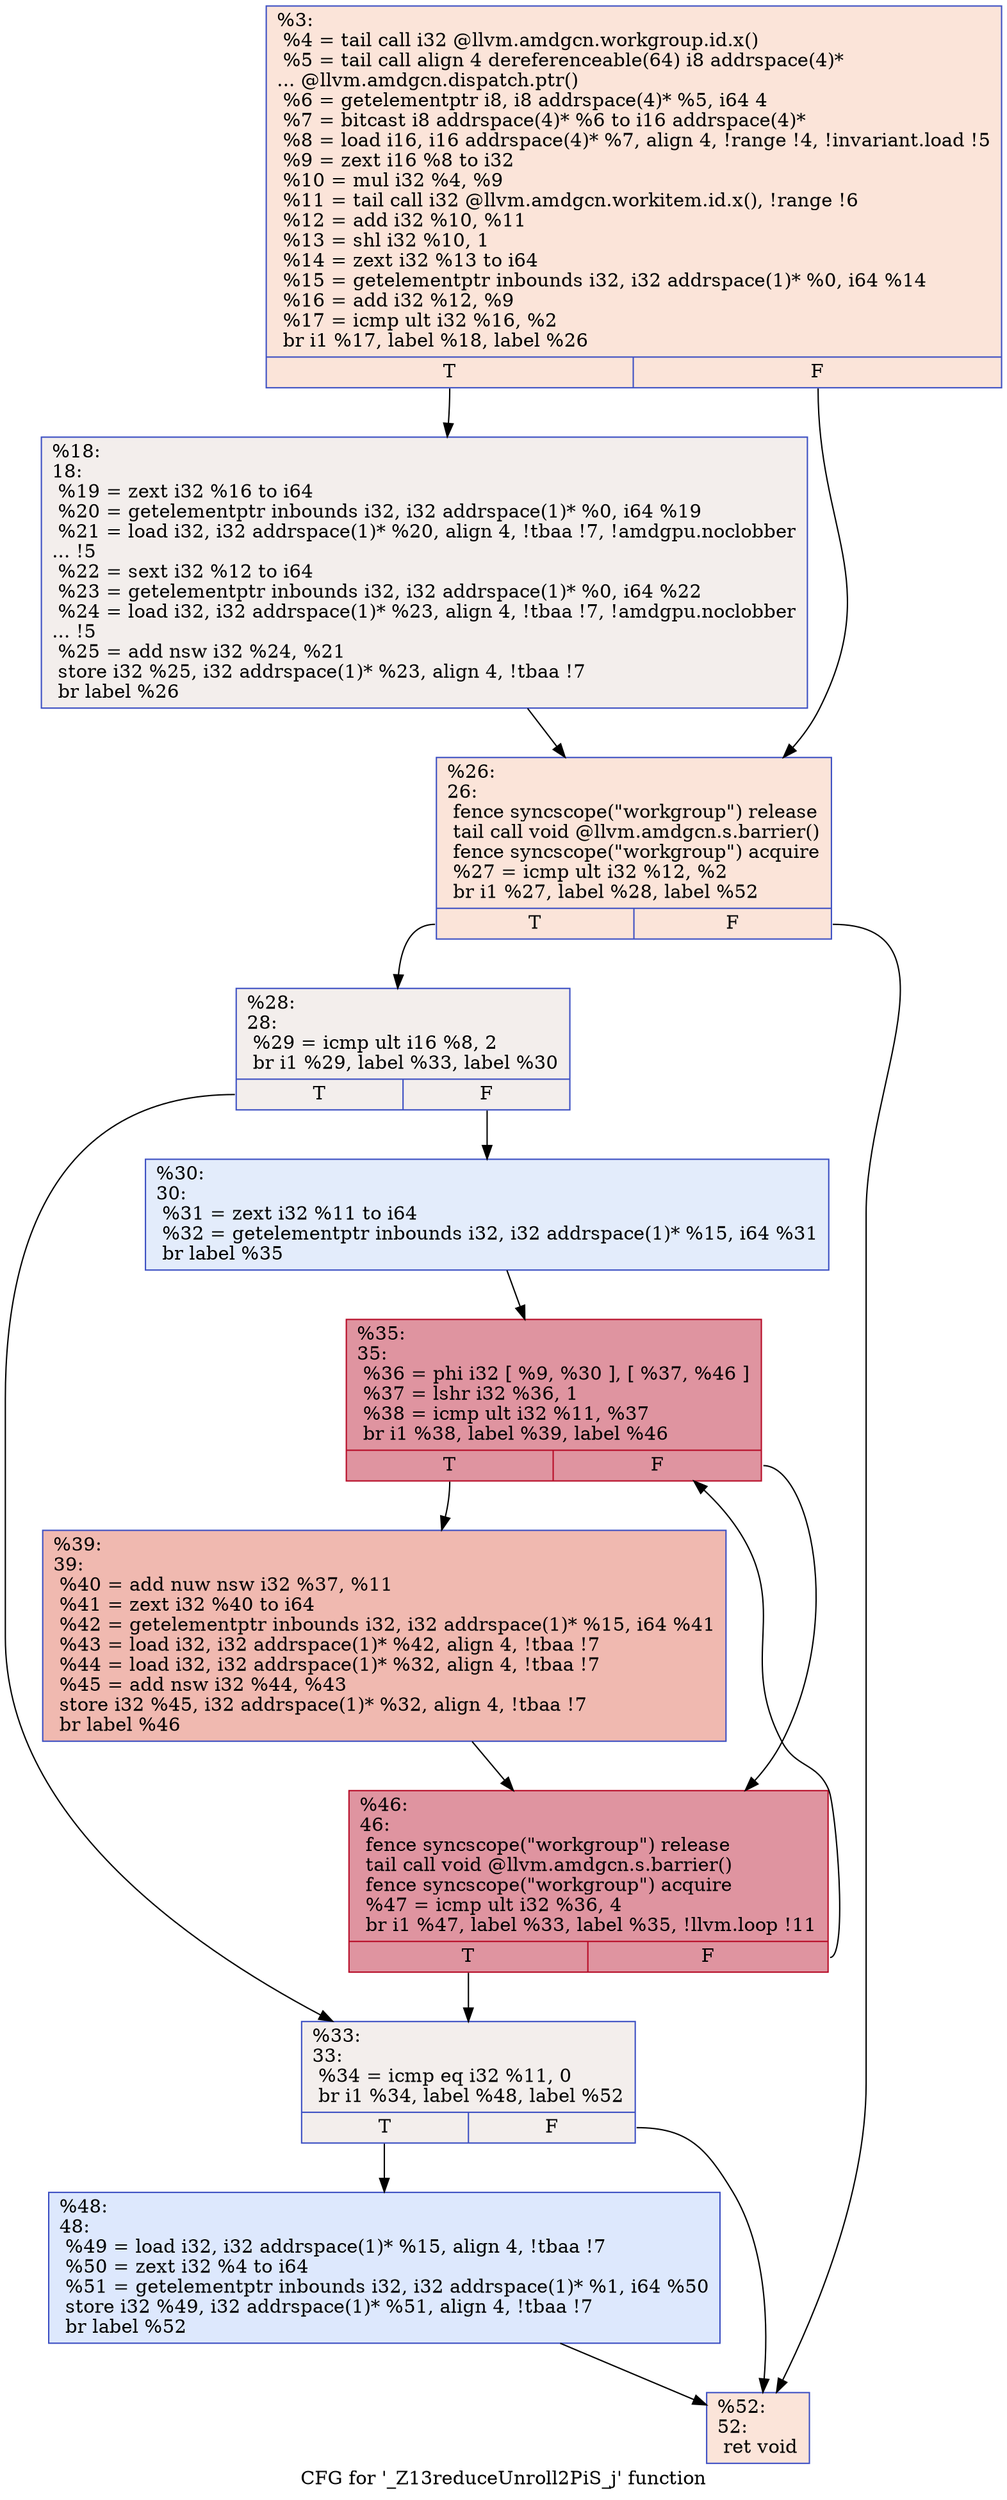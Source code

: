 digraph "CFG for '_Z13reduceUnroll2PiS_j' function" {
	label="CFG for '_Z13reduceUnroll2PiS_j' function";

	Node0x5e698e0 [shape=record,color="#3d50c3ff", style=filled, fillcolor="#f5c1a970",label="{%3:\l  %4 = tail call i32 @llvm.amdgcn.workgroup.id.x()\l  %5 = tail call align 4 dereferenceable(64) i8 addrspace(4)*\l... @llvm.amdgcn.dispatch.ptr()\l  %6 = getelementptr i8, i8 addrspace(4)* %5, i64 4\l  %7 = bitcast i8 addrspace(4)* %6 to i16 addrspace(4)*\l  %8 = load i16, i16 addrspace(4)* %7, align 4, !range !4, !invariant.load !5\l  %9 = zext i16 %8 to i32\l  %10 = mul i32 %4, %9\l  %11 = tail call i32 @llvm.amdgcn.workitem.id.x(), !range !6\l  %12 = add i32 %10, %11\l  %13 = shl i32 %10, 1\l  %14 = zext i32 %13 to i64\l  %15 = getelementptr inbounds i32, i32 addrspace(1)* %0, i64 %14\l  %16 = add i32 %12, %9\l  %17 = icmp ult i32 %16, %2\l  br i1 %17, label %18, label %26\l|{<s0>T|<s1>F}}"];
	Node0x5e698e0:s0 -> Node0x5e6ba90;
	Node0x5e698e0:s1 -> Node0x5e6bb20;
	Node0x5e6ba90 [shape=record,color="#3d50c3ff", style=filled, fillcolor="#e3d9d370",label="{%18:\l18:                                               \l  %19 = zext i32 %16 to i64\l  %20 = getelementptr inbounds i32, i32 addrspace(1)* %0, i64 %19\l  %21 = load i32, i32 addrspace(1)* %20, align 4, !tbaa !7, !amdgpu.noclobber\l... !5\l  %22 = sext i32 %12 to i64\l  %23 = getelementptr inbounds i32, i32 addrspace(1)* %0, i64 %22\l  %24 = load i32, i32 addrspace(1)* %23, align 4, !tbaa !7, !amdgpu.noclobber\l... !5\l  %25 = add nsw i32 %24, %21\l  store i32 %25, i32 addrspace(1)* %23, align 4, !tbaa !7\l  br label %26\l}"];
	Node0x5e6ba90 -> Node0x5e6bb20;
	Node0x5e6bb20 [shape=record,color="#3d50c3ff", style=filled, fillcolor="#f5c1a970",label="{%26:\l26:                                               \l  fence syncscope(\"workgroup\") release\l  tail call void @llvm.amdgcn.s.barrier()\l  fence syncscope(\"workgroup\") acquire\l  %27 = icmp ult i32 %12, %2\l  br i1 %27, label %28, label %52\l|{<s0>T|<s1>F}}"];
	Node0x5e6bb20:s0 -> Node0x5e6d270;
	Node0x5e6bb20:s1 -> Node0x5e6d2c0;
	Node0x5e6d270 [shape=record,color="#3d50c3ff", style=filled, fillcolor="#e3d9d370",label="{%28:\l28:                                               \l  %29 = icmp ult i16 %8, 2\l  br i1 %29, label %33, label %30\l|{<s0>T|<s1>F}}"];
	Node0x5e6d270:s0 -> Node0x5e6d490;
	Node0x5e6d270:s1 -> Node0x5e6d4e0;
	Node0x5e6d4e0 [shape=record,color="#3d50c3ff", style=filled, fillcolor="#bfd3f670",label="{%30:\l30:                                               \l  %31 = zext i32 %11 to i64\l  %32 = getelementptr inbounds i32, i32 addrspace(1)* %15, i64 %31\l  br label %35\l}"];
	Node0x5e6d4e0 -> Node0x5e6b980;
	Node0x5e6d490 [shape=record,color="#3d50c3ff", style=filled, fillcolor="#e3d9d370",label="{%33:\l33:                                               \l  %34 = icmp eq i32 %11, 0\l  br i1 %34, label %48, label %52\l|{<s0>T|<s1>F}}"];
	Node0x5e6d490:s0 -> Node0x5e6d9d0;
	Node0x5e6d490:s1 -> Node0x5e6d2c0;
	Node0x5e6b980 [shape=record,color="#b70d28ff", style=filled, fillcolor="#b70d2870",label="{%35:\l35:                                               \l  %36 = phi i32 [ %9, %30 ], [ %37, %46 ]\l  %37 = lshr i32 %36, 1\l  %38 = icmp ult i32 %11, %37\l  br i1 %38, label %39, label %46\l|{<s0>T|<s1>F}}"];
	Node0x5e6b980:s0 -> Node0x5e6dd60;
	Node0x5e6b980:s1 -> Node0x5e6db00;
	Node0x5e6dd60 [shape=record,color="#3d50c3ff", style=filled, fillcolor="#de614d70",label="{%39:\l39:                                               \l  %40 = add nuw nsw i32 %37, %11\l  %41 = zext i32 %40 to i64\l  %42 = getelementptr inbounds i32, i32 addrspace(1)* %15, i64 %41\l  %43 = load i32, i32 addrspace(1)* %42, align 4, !tbaa !7\l  %44 = load i32, i32 addrspace(1)* %32, align 4, !tbaa !7\l  %45 = add nsw i32 %44, %43\l  store i32 %45, i32 addrspace(1)* %32, align 4, !tbaa !7\l  br label %46\l}"];
	Node0x5e6dd60 -> Node0x5e6db00;
	Node0x5e6db00 [shape=record,color="#b70d28ff", style=filled, fillcolor="#b70d2870",label="{%46:\l46:                                               \l  fence syncscope(\"workgroup\") release\l  tail call void @llvm.amdgcn.s.barrier()\l  fence syncscope(\"workgroup\") acquire\l  %47 = icmp ult i32 %36, 4\l  br i1 %47, label %33, label %35, !llvm.loop !11\l|{<s0>T|<s1>F}}"];
	Node0x5e6db00:s0 -> Node0x5e6d490;
	Node0x5e6db00:s1 -> Node0x5e6b980;
	Node0x5e6d9d0 [shape=record,color="#3d50c3ff", style=filled, fillcolor="#b2ccfb70",label="{%48:\l48:                                               \l  %49 = load i32, i32 addrspace(1)* %15, align 4, !tbaa !7\l  %50 = zext i32 %4 to i64\l  %51 = getelementptr inbounds i32, i32 addrspace(1)* %1, i64 %50\l  store i32 %49, i32 addrspace(1)* %51, align 4, !tbaa !7\l  br label %52\l}"];
	Node0x5e6d9d0 -> Node0x5e6d2c0;
	Node0x5e6d2c0 [shape=record,color="#3d50c3ff", style=filled, fillcolor="#f5c1a970",label="{%52:\l52:                                               \l  ret void\l}"];
}
